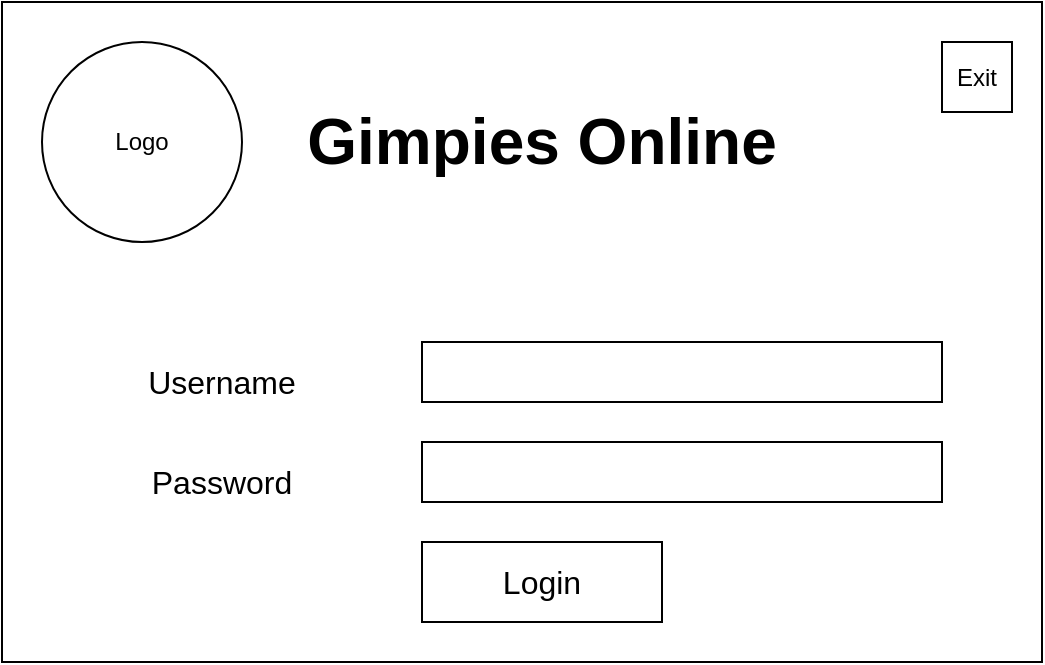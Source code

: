<mxfile version="15.4.3" type="device" pages="7"><diagram id="YErOZvIlvKX-aqIBoLeC" name="Login"><mxGraphModel dx="1422" dy="762" grid="1" gridSize="10" guides="1" tooltips="1" connect="1" arrows="1" fold="1" page="1" pageScale="1" pageWidth="850" pageHeight="1100" math="0" shadow="0"><root><mxCell id="0"/><mxCell id="1" parent="0"/><mxCell id="mrY_jEpD6N9UskdQ60Fi-1" value="" style="rounded=0;whiteSpace=wrap;html=1;fontSize=16;strokeWidth=1;fillColor=#FFFFFF;align=center;" parent="1" vertex="1"><mxGeometry x="40" y="40" width="520" height="330" as="geometry"/></mxCell><mxCell id="GjG0va6-nUNwioRG8laD-2" value="Logo" style="ellipse;whiteSpace=wrap;html=1;aspect=fixed;" parent="1" vertex="1"><mxGeometry x="60" y="60" width="100" height="100" as="geometry"/></mxCell><mxCell id="GjG0va6-nUNwioRG8laD-6" value="Exit" style="whiteSpace=wrap;html=1;aspect=fixed;" parent="1" vertex="1"><mxGeometry x="510" y="60" width="35" height="35" as="geometry"/></mxCell><mxCell id="GjG0va6-nUNwioRG8laD-8" value="&lt;font size=&quot;1&quot;&gt;&lt;b style=&quot;font-size: 32px&quot;&gt;Gimpies Online&lt;/b&gt;&lt;/font&gt;" style="text;html=1;strokeColor=none;fillColor=none;align=center;verticalAlign=middle;whiteSpace=wrap;rounded=0;" parent="1" vertex="1"><mxGeometry x="180" y="95" width="260" height="30" as="geometry"/></mxCell><mxCell id="GjG0va6-nUNwioRG8laD-9" value="" style="rounded=0;whiteSpace=wrap;html=1;fontSize=32;" parent="1" vertex="1"><mxGeometry x="250" y="210" width="260" height="30" as="geometry"/></mxCell><mxCell id="GjG0va6-nUNwioRG8laD-10" value="" style="rounded=0;whiteSpace=wrap;html=1;fontSize=32;" parent="1" vertex="1"><mxGeometry x="250" y="260" width="260" height="30" as="geometry"/></mxCell><mxCell id="GjG0va6-nUNwioRG8laD-11" value="&lt;font style=&quot;font-size: 16px&quot;&gt;Username&lt;br&gt;&lt;/font&gt;" style="text;html=1;strokeColor=none;fillColor=none;align=center;verticalAlign=middle;whiteSpace=wrap;rounded=0;fontSize=32;" parent="1" vertex="1"><mxGeometry x="120" y="210" width="60" height="30" as="geometry"/></mxCell><mxCell id="GjG0va6-nUNwioRG8laD-12" value="&lt;font style=&quot;font-size: 16px&quot;&gt;Password&lt;br&gt;&lt;/font&gt;" style="text;html=1;strokeColor=none;fillColor=none;align=center;verticalAlign=middle;whiteSpace=wrap;rounded=0;fontSize=32;" parent="1" vertex="1"><mxGeometry x="120" y="260" width="60" height="30" as="geometry"/></mxCell><mxCell id="GjG0va6-nUNwioRG8laD-13" value="Login" style="rounded=0;whiteSpace=wrap;html=1;fontSize=16;" parent="1" vertex="1"><mxGeometry x="250" y="310" width="120" height="40" as="geometry"/></mxCell></root></mxGraphModel></diagram><diagram id="LIdeWmZ2QhlVKGjAdidj" name="DashboardAdmin"><mxGraphModel dx="1422" dy="762" grid="1" gridSize="10" guides="1" tooltips="1" connect="1" arrows="1" fold="1" page="1" pageScale="1" pageWidth="850" pageHeight="1100" math="0" shadow="0"><root><mxCell id="YdtZdSXfAYKjv_GdI6Rz-0"/><mxCell id="YdtZdSXfAYKjv_GdI6Rz-1" parent="YdtZdSXfAYKjv_GdI6Rz-0"/><mxCell id="YdtZdSXfAYKjv_GdI6Rz-3" value="" style="rounded=0;whiteSpace=wrap;html=1;fontSize=16;strokeWidth=2;" parent="YdtZdSXfAYKjv_GdI6Rz-1" vertex="1"><mxGeometry x="40" y="40" width="680" height="490" as="geometry"/></mxCell><mxCell id="YdtZdSXfAYKjv_GdI6Rz-4" value="" style="rounded=0;whiteSpace=wrap;html=1;fontSize=16;strokeWidth=1;" parent="YdtZdSXfAYKjv_GdI6Rz-1" vertex="1"><mxGeometry x="40" y="40" width="220" height="490" as="geometry"/></mxCell><mxCell id="YdtZdSXfAYKjv_GdI6Rz-5" value="Voorraad ListView" style="rounded=0;whiteSpace=wrap;html=1;fontSize=16;strokeWidth=1;" parent="YdtZdSXfAYKjv_GdI6Rz-1" vertex="1"><mxGeometry x="260" y="110" width="460" height="420" as="geometry"/></mxCell><mxCell id="YdtZdSXfAYKjv_GdI6Rz-6" value="Logo" style="ellipse;whiteSpace=wrap;html=1;fontSize=16;strokeWidth=1;" parent="YdtZdSXfAYKjv_GdI6Rz-1" vertex="1"><mxGeometry x="100" y="50" width="100" height="100" as="geometry"/></mxCell><mxCell id="YdtZdSXfAYKjv_GdI6Rz-7" value="Voorraad Schoenen Bekijken" style="text;html=1;strokeColor=none;fillColor=none;align=center;verticalAlign=middle;whiteSpace=wrap;rounded=0;fontSize=16;" parent="YdtZdSXfAYKjv_GdI6Rz-1" vertex="1"><mxGeometry x="45" y="170" width="210" height="30" as="geometry"/></mxCell><mxCell id="YdtZdSXfAYKjv_GdI6Rz-8" value="Schoenen Beheer" style="text;html=1;strokeColor=none;fillColor=none;align=center;verticalAlign=middle;whiteSpace=wrap;rounded=0;fontSize=16;" parent="YdtZdSXfAYKjv_GdI6Rz-1" vertex="1"><mxGeometry x="45" y="200" width="210" height="30" as="geometry"/></mxCell><mxCell id="YdtZdSXfAYKjv_GdI6Rz-9" value="" style="rounded=0;whiteSpace=wrap;html=1;fontSize=16;strokeWidth=2;" parent="YdtZdSXfAYKjv_GdI6Rz-1" vertex="1"><mxGeometry x="40" y="550" width="680" height="490" as="geometry"/></mxCell><mxCell id="YdtZdSXfAYKjv_GdI6Rz-10" value="" style="rounded=0;whiteSpace=wrap;html=1;fontSize=16;strokeWidth=1;" parent="YdtZdSXfAYKjv_GdI6Rz-1" vertex="1"><mxGeometry x="40" y="550" width="220" height="490" as="geometry"/></mxCell><mxCell id="YdtZdSXfAYKjv_GdI6Rz-11" value="&lt;span&gt;Voorraad ListView&lt;/span&gt;" style="rounded=0;whiteSpace=wrap;html=1;fontSize=16;strokeWidth=1;" parent="YdtZdSXfAYKjv_GdI6Rz-1" vertex="1"><mxGeometry x="260" y="620" width="460" height="420" as="geometry"/></mxCell><mxCell id="YdtZdSXfAYKjv_GdI6Rz-12" value="Logo" style="ellipse;whiteSpace=wrap;html=1;fontSize=16;strokeWidth=1;" parent="YdtZdSXfAYKjv_GdI6Rz-1" vertex="1"><mxGeometry x="100" y="560" width="100" height="100" as="geometry"/></mxCell><mxCell id="YdtZdSXfAYKjv_GdI6Rz-13" value="Voorraad Schoenen Bekijken" style="text;html=1;strokeColor=none;fillColor=none;align=center;verticalAlign=middle;whiteSpace=wrap;rounded=0;fontSize=16;" parent="YdtZdSXfAYKjv_GdI6Rz-1" vertex="1"><mxGeometry x="45" y="680" width="210" height="30" as="geometry"/></mxCell><mxCell id="YdtZdSXfAYKjv_GdI6Rz-14" value="Schoenen Beheer" style="text;html=1;strokeColor=none;fillColor=none;align=center;verticalAlign=middle;whiteSpace=wrap;rounded=0;fontSize=16;" parent="YdtZdSXfAYKjv_GdI6Rz-1" vertex="1"><mxGeometry x="45" y="710" width="210" height="30" as="geometry"/></mxCell><mxCell id="YdtZdSXfAYKjv_GdI6Rz-15" value="" style="endArrow=classic;html=1;rounded=0;fontSize=16;edgeStyle=orthogonalEdgeStyle;entryX=0;entryY=0.5;entryDx=0;entryDy=0;" parent="YdtZdSXfAYKjv_GdI6Rz-1" target="YdtZdSXfAYKjv_GdI6Rz-18" edge="1"><mxGeometry relative="1" as="geometry"><mxPoint x="230" y="720" as="sourcePoint"/><mxPoint x="290" y="720" as="targetPoint"/></mxGeometry></mxCell><mxCell id="YdtZdSXfAYKjv_GdI6Rz-18" value="" style="rounded=0;whiteSpace=wrap;html=1;fontSize=16;strokeWidth=1;align=center;" parent="YdtZdSXfAYKjv_GdI6Rz-1" vertex="1"><mxGeometry x="305" y="710" width="205" height="110" as="geometry"/></mxCell><mxCell id="YdtZdSXfAYKjv_GdI6Rz-19" value="" style="rounded=0;whiteSpace=wrap;html=1;fontSize=16;strokeWidth=1;align=center;fillColor=#E6E6E6;" parent="YdtZdSXfAYKjv_GdI6Rz-1" vertex="1"><mxGeometry x="305" y="710" width="35" height="110" as="geometry"/></mxCell><mxCell id="YdtZdSXfAYKjv_GdI6Rz-20" value="Schoenen Toevoegen" style="text;html=1;strokeColor=none;fillColor=none;align=left;verticalAlign=middle;whiteSpace=wrap;rounded=0;fontSize=16;" parent="YdtZdSXfAYKjv_GdI6Rz-1" vertex="1"><mxGeometry x="340" y="710" width="162" height="30" as="geometry"/></mxCell><mxCell id="YdtZdSXfAYKjv_GdI6Rz-21" value="Schoenen Aanpassen" style="text;html=1;strokeColor=none;fillColor=none;align=center;verticalAlign=middle;whiteSpace=wrap;rounded=0;fontSize=16;" parent="YdtZdSXfAYKjv_GdI6Rz-1" vertex="1"><mxGeometry x="340" y="740" width="162" height="30" as="geometry"/></mxCell><mxCell id="YdtZdSXfAYKjv_GdI6Rz-22" value="Schoenen Verwijderen" style="text;html=1;strokeColor=none;fillColor=none;align=left;verticalAlign=middle;whiteSpace=wrap;rounded=0;fontSize=16;" parent="YdtZdSXfAYKjv_GdI6Rz-1" vertex="1"><mxGeometry x="342" y="770" width="166" height="30" as="geometry"/></mxCell><mxCell id="YdtZdSXfAYKjv_GdI6Rz-23" value="Exit" style="rounded=0;whiteSpace=wrap;html=1;fontSize=16;strokeWidth=1;fillColor=#E6E6E6;align=center;" parent="YdtZdSXfAYKjv_GdI6Rz-1" vertex="1"><mxGeometry x="670" y="560" width="40" height="40" as="geometry"/></mxCell><mxCell id="YdtZdSXfAYKjv_GdI6Rz-24" value="Exit" style="rounded=0;whiteSpace=wrap;html=1;fontSize=16;strokeWidth=1;fillColor=#E6E6E6;align=center;" parent="YdtZdSXfAYKjv_GdI6Rz-1" vertex="1"><mxGeometry x="670" y="50" width="40" height="40" as="geometry"/></mxCell></root></mxGraphModel></diagram><diagram id="tx64zY1Yo1zasbaA9tQ1" name="DashboardVerkoper"><mxGraphModel dx="1422" dy="762" grid="1" gridSize="10" guides="1" tooltips="1" connect="1" arrows="1" fold="1" page="1" pageScale="1" pageWidth="850" pageHeight="1100" math="0" shadow="0"><root><mxCell id="H6u19IazULu1iDuoxa91-0"/><mxCell id="H6u19IazULu1iDuoxa91-1" parent="H6u19IazULu1iDuoxa91-0"/><mxCell id="H6u19IazULu1iDuoxa91-2" value="" style="rounded=0;whiteSpace=wrap;html=1;fontSize=16;strokeWidth=2;" parent="H6u19IazULu1iDuoxa91-1" vertex="1"><mxGeometry x="40" y="40" width="680" height="490" as="geometry"/></mxCell><mxCell id="H6u19IazULu1iDuoxa91-3" value="" style="rounded=0;whiteSpace=wrap;html=1;fontSize=16;strokeWidth=1;" parent="H6u19IazULu1iDuoxa91-1" vertex="1"><mxGeometry x="40" y="40" width="220" height="490" as="geometry"/></mxCell><mxCell id="H6u19IazULu1iDuoxa91-4" value="Voorraad ListView" style="rounded=0;whiteSpace=wrap;html=1;fontSize=16;strokeWidth=1;" parent="H6u19IazULu1iDuoxa91-1" vertex="1"><mxGeometry x="260" y="110" width="460" height="420" as="geometry"/></mxCell><mxCell id="H6u19IazULu1iDuoxa91-5" value="Logo" style="ellipse;whiteSpace=wrap;html=1;fontSize=16;strokeWidth=1;" parent="H6u19IazULu1iDuoxa91-1" vertex="1"><mxGeometry x="100" y="50" width="100" height="100" as="geometry"/></mxCell><mxCell id="H6u19IazULu1iDuoxa91-6" value="Voorraad Schoenen Bekijken" style="text;html=1;strokeColor=none;fillColor=none;align=center;verticalAlign=middle;whiteSpace=wrap;rounded=0;fontSize=16;" parent="H6u19IazULu1iDuoxa91-1" vertex="1"><mxGeometry x="45" y="170" width="210" height="30" as="geometry"/></mxCell><mxCell id="H6u19IazULu1iDuoxa91-7" value="Schoenen Verkopen" style="text;html=1;strokeColor=none;fillColor=none;align=center;verticalAlign=middle;whiteSpace=wrap;rounded=0;fontSize=16;" parent="H6u19IazULu1iDuoxa91-1" vertex="1"><mxGeometry x="45" y="200" width="210" height="30" as="geometry"/></mxCell><mxCell id="H6u19IazULu1iDuoxa91-8" value="Exit" style="rounded=0;whiteSpace=wrap;html=1;fontSize=16;strokeWidth=1;fillColor=#E6E6E6;align=center;" parent="H6u19IazULu1iDuoxa91-1" vertex="1"><mxGeometry x="670" y="50" width="40" height="40" as="geometry"/></mxCell></root></mxGraphModel></diagram><diagram id="voXzDncrG2Uil2L5ZJZM" name="VerkoopPopup"><mxGraphModel dx="1422" dy="762" grid="1" gridSize="10" guides="1" tooltips="1" connect="1" arrows="1" fold="1" page="1" pageScale="1" pageWidth="850" pageHeight="1100" math="0" shadow="0"><root><mxCell id="zqEMlXs0yoYjMSs-Z9IE-0"/><mxCell id="zqEMlXs0yoYjMSs-Z9IE-1" parent="zqEMlXs0yoYjMSs-Z9IE-0"/><mxCell id="gx8v1Us9tiE9KakSn_22-0" value="" style="rounded=0;whiteSpace=wrap;html=1;fontSize=16;strokeWidth=1;fillColor=#FFFFFF;align=center;" vertex="1" parent="zqEMlXs0yoYjMSs-Z9IE-1"><mxGeometry x="40" y="40" width="420" height="280" as="geometry"/></mxCell><mxCell id="gx8v1Us9tiE9KakSn_22-3" value="Generate" style="rounded=0;whiteSpace=wrap;html=1;" vertex="1" parent="zqEMlXs0yoYjMSs-Z9IE-1"><mxGeometry x="120" y="110" width="90" height="30" as="geometry"/></mxCell><mxCell id="gx8v1Us9tiE9KakSn_22-4" value="Shoe Number:" style="text;html=1;strokeColor=none;fillColor=none;align=center;verticalAlign=middle;whiteSpace=wrap;rounded=0;" vertex="1" parent="zqEMlXs0yoYjMSs-Z9IE-1"><mxGeometry x="80" y="70" width="90" height="30" as="geometry"/></mxCell><mxCell id="gx8v1Us9tiE9KakSn_22-5" value="" style="rounded=0;whiteSpace=wrap;html=1;" vertex="1" parent="zqEMlXs0yoYjMSs-Z9IE-1"><mxGeometry x="200" y="70" width="30" height="25" as="geometry"/></mxCell><mxCell id="gx8v1Us9tiE9KakSn_22-9" value="Verkoop" style="rounded=0;whiteSpace=wrap;html=1;" vertex="1" parent="zqEMlXs0yoYjMSs-Z9IE-1"><mxGeometry x="120" y="200" width="90" height="30" as="geometry"/></mxCell><mxCell id="gx8v1Us9tiE9KakSn_22-10" value="Aantal Verkopers:" style="text;html=1;strokeColor=none;fillColor=none;align=center;verticalAlign=middle;whiteSpace=wrap;rounded=0;" vertex="1" parent="zqEMlXs0yoYjMSs-Z9IE-1"><mxGeometry x="80" y="160" width="110" height="30" as="geometry"/></mxCell><mxCell id="gx8v1Us9tiE9KakSn_22-11" value="" style="rounded=0;whiteSpace=wrap;html=1;" vertex="1" parent="zqEMlXs0yoYjMSs-Z9IE-1"><mxGeometry x="200" y="160" width="30" height="25" as="geometry"/></mxCell><mxCell id="gx8v1Us9tiE9KakSn_22-12" value="Generated Schoenen&amp;nbsp;&lt;br&gt;Info hier." style="rounded=0;whiteSpace=wrap;html=1;align=center;" vertex="1" parent="zqEMlXs0yoYjMSs-Z9IE-1"><mxGeometry x="270" y="70" width="160" height="190" as="geometry"/></mxCell></root></mxGraphModel></diagram><diagram id="osStUX3r1FGX5T74HJhC" name="Schoenen Aanpassen"><mxGraphModel dx="1422" dy="762" grid="1" gridSize="10" guides="1" tooltips="1" connect="1" arrows="1" fold="1" page="1" pageScale="1" pageWidth="850" pageHeight="1100" math="0" shadow="0"><root><mxCell id="BOj0xPhEXoQtqUstc0US-0"/><mxCell id="BOj0xPhEXoQtqUstc0US-1" parent="BOj0xPhEXoQtqUstc0US-0"/><mxCell id="8-UgKmuLl2gAhj2c4XIv-0" value="" style="rounded=0;whiteSpace=wrap;html=1;fontSize=16;strokeWidth=1;fillColor=#FFFFFF;align=center;" parent="BOj0xPhEXoQtqUstc0US-1" vertex="1"><mxGeometry x="50" y="40" width="470" height="520" as="geometry"/></mxCell><mxCell id="8-UgKmuLl2gAhj2c4XIv-1" value="Logo" style="ellipse;whiteSpace=wrap;html=1;aspect=fixed;" parent="BOj0xPhEXoQtqUstc0US-1" vertex="1"><mxGeometry x="60" y="60" width="100" height="100" as="geometry"/></mxCell><mxCell id="8-UgKmuLl2gAhj2c4XIv-2" value="Exit" style="whiteSpace=wrap;html=1;aspect=fixed;" parent="BOj0xPhEXoQtqUstc0US-1" vertex="1"><mxGeometry x="70" y="465" width="55" height="55" as="geometry"/></mxCell><mxCell id="8-UgKmuLl2gAhj2c4XIv-3" value="&lt;font size=&quot;1&quot;&gt;&lt;b style=&quot;font-size: 32px&quot;&gt;Gimpies Online&lt;/b&gt;&lt;/font&gt;" style="text;html=1;strokeColor=none;fillColor=none;align=center;verticalAlign=middle;whiteSpace=wrap;rounded=0;" parent="BOj0xPhEXoQtqUstc0US-1" vertex="1"><mxGeometry x="180" y="95" width="260" height="30" as="geometry"/></mxCell><mxCell id="8-UgKmuLl2gAhj2c4XIv-4" value="" style="rounded=0;whiteSpace=wrap;html=1;fontSize=32;" parent="BOj0xPhEXoQtqUstc0US-1" vertex="1"><mxGeometry x="250" y="270" width="170" height="30" as="geometry"/></mxCell><mxCell id="8-UgKmuLl2gAhj2c4XIv-6" value="&lt;font style=&quot;font-size: 16px&quot;&gt;Merk&lt;br&gt;&lt;/font&gt;" style="text;html=1;strokeColor=none;fillColor=none;align=center;verticalAlign=middle;whiteSpace=wrap;rounded=0;fontSize=32;" parent="BOj0xPhEXoQtqUstc0US-1" vertex="1"><mxGeometry x="120" y="270" width="60" height="30" as="geometry"/></mxCell><mxCell id="8-UgKmuLl2gAhj2c4XIv-7" value="&lt;font style=&quot;font-size: 16px&quot;&gt;Type&lt;br&gt;&lt;/font&gt;" style="text;html=1;strokeColor=none;fillColor=none;align=center;verticalAlign=middle;whiteSpace=wrap;rounded=0;fontSize=32;" parent="BOj0xPhEXoQtqUstc0US-1" vertex="1"><mxGeometry x="120" y="310" width="60" height="30" as="geometry"/></mxCell><mxCell id="8-UgKmuLl2gAhj2c4XIv-11" value="&lt;font style=&quot;font-size: 16px&quot;&gt;Maat&lt;br&gt;&lt;/font&gt;" style="text;html=1;strokeColor=none;fillColor=none;align=center;verticalAlign=middle;whiteSpace=wrap;rounded=0;fontSize=32;" parent="BOj0xPhEXoQtqUstc0US-1" vertex="1"><mxGeometry x="120" y="350" width="60" height="30" as="geometry"/></mxCell><mxCell id="8-UgKmuLl2gAhj2c4XIv-12" value="&lt;font style=&quot;font-size: 16px&quot;&gt;Kleur&lt;br&gt;&lt;/font&gt;" style="text;html=1;strokeColor=none;fillColor=none;align=center;verticalAlign=middle;whiteSpace=wrap;rounded=0;fontSize=32;" parent="BOj0xPhEXoQtqUstc0US-1" vertex="1"><mxGeometry x="120" y="390" width="60" height="30" as="geometry"/></mxCell><mxCell id="8-UgKmuLl2gAhj2c4XIv-15" value="&lt;font style=&quot;font-size: 16px&quot;&gt;Aantal&lt;br&gt;&lt;/font&gt;" style="text;html=1;strokeColor=none;fillColor=none;align=center;verticalAlign=middle;whiteSpace=wrap;rounded=0;fontSize=32;" parent="BOj0xPhEXoQtqUstc0US-1" vertex="1"><mxGeometry x="120" y="430" width="60" height="30" as="geometry"/></mxCell><mxCell id="8-UgKmuLl2gAhj2c4XIv-16" value="&lt;font style=&quot;font-size: 16px&quot;&gt;Prijs&lt;br&gt;&lt;/font&gt;" style="text;html=1;strokeColor=none;fillColor=none;align=center;verticalAlign=middle;whiteSpace=wrap;rounded=0;fontSize=32;" parent="BOj0xPhEXoQtqUstc0US-1" vertex="1"><mxGeometry x="120" y="470" width="60" height="30" as="geometry"/></mxCell><mxCell id="snh2l2ND_4MX1ynW44kx-0" value="" style="rounded=0;whiteSpace=wrap;html=1;fontSize=32;" vertex="1" parent="BOj0xPhEXoQtqUstc0US-1"><mxGeometry x="250" y="310" width="170" height="30" as="geometry"/></mxCell><mxCell id="snh2l2ND_4MX1ynW44kx-1" value="" style="rounded=0;whiteSpace=wrap;html=1;fontSize=32;" vertex="1" parent="BOj0xPhEXoQtqUstc0US-1"><mxGeometry x="250" y="350" width="170" height="30" as="geometry"/></mxCell><mxCell id="snh2l2ND_4MX1ynW44kx-2" value="" style="rounded=0;whiteSpace=wrap;html=1;fontSize=32;" vertex="1" parent="BOj0xPhEXoQtqUstc0US-1"><mxGeometry x="250" y="390" width="170" height="30" as="geometry"/></mxCell><mxCell id="snh2l2ND_4MX1ynW44kx-3" value="" style="rounded=0;whiteSpace=wrap;html=1;fontSize=32;" vertex="1" parent="BOj0xPhEXoQtqUstc0US-1"><mxGeometry x="250" y="430" width="170" height="30" as="geometry"/></mxCell><mxCell id="snh2l2ND_4MX1ynW44kx-4" value="" style="rounded=0;whiteSpace=wrap;html=1;fontSize=32;" vertex="1" parent="BOj0xPhEXoQtqUstc0US-1"><mxGeometry x="250" y="470" width="170" height="30" as="geometry"/></mxCell><mxCell id="snh2l2ND_4MX1ynW44kx-5" value="&lt;font style=&quot;font-size: 16px&quot;&gt;Nummer&lt;br&gt;&lt;/font&gt;" style="text;html=1;strokeColor=none;fillColor=none;align=center;verticalAlign=middle;whiteSpace=wrap;rounded=0;fontSize=32;" vertex="1" parent="BOj0xPhEXoQtqUstc0US-1"><mxGeometry x="120" y="190" width="60" height="30" as="geometry"/></mxCell><mxCell id="snh2l2ND_4MX1ynW44kx-6" value="" style="rounded=0;whiteSpace=wrap;html=1;fontSize=32;" vertex="1" parent="BOj0xPhEXoQtqUstc0US-1"><mxGeometry x="250" y="190" width="170" height="30" as="geometry"/></mxCell><mxCell id="snh2l2ND_4MX1ynW44kx-7" value="Generate" style="rounded=0;whiteSpace=wrap;html=1;align=center;" vertex="1" parent="BOj0xPhEXoQtqUstc0US-1"><mxGeometry x="250" y="230" width="100" height="30" as="geometry"/></mxCell><mxCell id="snh2l2ND_4MX1ynW44kx-8" value="Undo" style="rounded=0;whiteSpace=wrap;html=1;align=center;" vertex="1" parent="BOj0xPhEXoQtqUstc0US-1"><mxGeometry x="360" y="230" width="60" height="30" as="geometry"/></mxCell><mxCell id="snh2l2ND_4MX1ynW44kx-10" value="&lt;font size=&quot;1&quot;&gt;&lt;b style=&quot;font-size: 19px&quot;&gt;Schoenen Aanpassen&lt;/b&gt;&lt;/font&gt;" style="text;html=1;strokeColor=none;fillColor=none;align=center;verticalAlign=middle;whiteSpace=wrap;rounded=0;" vertex="1" parent="BOj0xPhEXoQtqUstc0US-1"><mxGeometry x="285" y="140" width="260" height="30" as="geometry"/></mxCell><mxCell id="snh2l2ND_4MX1ynW44kx-11" value="Proceed" style="whiteSpace=wrap;html=1;aspect=fixed;" vertex="1" parent="BOj0xPhEXoQtqUstc0US-1"><mxGeometry x="450" y="465" width="55" height="55" as="geometry"/></mxCell></root></mxGraphModel></diagram><diagram id="9v998QOsNU76mt7MAc-b" name="Schoenen Toevoegen"><mxGraphModel dx="1422" dy="762" grid="1" gridSize="10" guides="1" tooltips="1" connect="1" arrows="1" fold="1" page="1" pageScale="1" pageWidth="850" pageHeight="1100" math="0" shadow="0"><root><mxCell id="XIKVIBYUx873NZawnIwH-0"/><mxCell id="XIKVIBYUx873NZawnIwH-1" parent="XIKVIBYUx873NZawnIwH-0"/><mxCell id="XIKVIBYUx873NZawnIwH-2" value="" style="rounded=0;whiteSpace=wrap;html=1;fontSize=16;strokeWidth=1;fillColor=#FFFFFF;align=center;" vertex="1" parent="XIKVIBYUx873NZawnIwH-1"><mxGeometry x="50" y="40" width="470" height="480" as="geometry"/></mxCell><mxCell id="XIKVIBYUx873NZawnIwH-3" value="Logo" style="ellipse;whiteSpace=wrap;html=1;aspect=fixed;" vertex="1" parent="XIKVIBYUx873NZawnIwH-1"><mxGeometry x="60" y="60" width="100" height="100" as="geometry"/></mxCell><mxCell id="XIKVIBYUx873NZawnIwH-4" value="Exit" style="whiteSpace=wrap;html=1;aspect=fixed;" vertex="1" parent="XIKVIBYUx873NZawnIwH-1"><mxGeometry x="67.5" y="425" width="55" height="55" as="geometry"/></mxCell><mxCell id="XIKVIBYUx873NZawnIwH-5" value="&lt;font size=&quot;1&quot;&gt;&lt;b style=&quot;font-size: 32px&quot;&gt;Gimpies Online&lt;/b&gt;&lt;/font&gt;" style="text;html=1;strokeColor=none;fillColor=none;align=center;verticalAlign=middle;whiteSpace=wrap;rounded=0;" vertex="1" parent="XIKVIBYUx873NZawnIwH-1"><mxGeometry x="180" y="95" width="260" height="30" as="geometry"/></mxCell><mxCell id="XIKVIBYUx873NZawnIwH-6" value="" style="rounded=0;whiteSpace=wrap;html=1;fontSize=32;" vertex="1" parent="XIKVIBYUx873NZawnIwH-1"><mxGeometry x="247.5" y="230" width="170" height="30" as="geometry"/></mxCell><mxCell id="XIKVIBYUx873NZawnIwH-7" value="&lt;font style=&quot;font-size: 16px&quot;&gt;Merk&lt;br&gt;&lt;/font&gt;" style="text;html=1;strokeColor=none;fillColor=none;align=center;verticalAlign=middle;whiteSpace=wrap;rounded=0;fontSize=32;" vertex="1" parent="XIKVIBYUx873NZawnIwH-1"><mxGeometry x="117.5" y="230" width="60" height="30" as="geometry"/></mxCell><mxCell id="XIKVIBYUx873NZawnIwH-8" value="&lt;font style=&quot;font-size: 16px&quot;&gt;Type&lt;br&gt;&lt;/font&gt;" style="text;html=1;strokeColor=none;fillColor=none;align=center;verticalAlign=middle;whiteSpace=wrap;rounded=0;fontSize=32;" vertex="1" parent="XIKVIBYUx873NZawnIwH-1"><mxGeometry x="117.5" y="270" width="60" height="30" as="geometry"/></mxCell><mxCell id="XIKVIBYUx873NZawnIwH-9" value="&lt;font style=&quot;font-size: 16px&quot;&gt;Maat&lt;br&gt;&lt;/font&gt;" style="text;html=1;strokeColor=none;fillColor=none;align=center;verticalAlign=middle;whiteSpace=wrap;rounded=0;fontSize=32;" vertex="1" parent="XIKVIBYUx873NZawnIwH-1"><mxGeometry x="117.5" y="310" width="60" height="30" as="geometry"/></mxCell><mxCell id="XIKVIBYUx873NZawnIwH-10" value="&lt;font style=&quot;font-size: 16px&quot;&gt;Kleur&lt;br&gt;&lt;/font&gt;" style="text;html=1;strokeColor=none;fillColor=none;align=center;verticalAlign=middle;whiteSpace=wrap;rounded=0;fontSize=32;" vertex="1" parent="XIKVIBYUx873NZawnIwH-1"><mxGeometry x="117.5" y="350" width="60" height="30" as="geometry"/></mxCell><mxCell id="XIKVIBYUx873NZawnIwH-11" value="&lt;font style=&quot;font-size: 16px&quot;&gt;Aantal&lt;br&gt;&lt;/font&gt;" style="text;html=1;strokeColor=none;fillColor=none;align=center;verticalAlign=middle;whiteSpace=wrap;rounded=0;fontSize=32;" vertex="1" parent="XIKVIBYUx873NZawnIwH-1"><mxGeometry x="117.5" y="390" width="60" height="30" as="geometry"/></mxCell><mxCell id="XIKVIBYUx873NZawnIwH-12" value="&lt;font style=&quot;font-size: 16px&quot;&gt;Prijs&lt;br&gt;&lt;/font&gt;" style="text;html=1;strokeColor=none;fillColor=none;align=center;verticalAlign=middle;whiteSpace=wrap;rounded=0;fontSize=32;" vertex="1" parent="XIKVIBYUx873NZawnIwH-1"><mxGeometry x="117.5" y="430" width="60" height="30" as="geometry"/></mxCell><mxCell id="XIKVIBYUx873NZawnIwH-13" value="" style="rounded=0;whiteSpace=wrap;html=1;fontSize=32;" vertex="1" parent="XIKVIBYUx873NZawnIwH-1"><mxGeometry x="247.5" y="270" width="170" height="30" as="geometry"/></mxCell><mxCell id="XIKVIBYUx873NZawnIwH-14" value="" style="rounded=0;whiteSpace=wrap;html=1;fontSize=32;" vertex="1" parent="XIKVIBYUx873NZawnIwH-1"><mxGeometry x="247.5" y="310" width="170" height="30" as="geometry"/></mxCell><mxCell id="XIKVIBYUx873NZawnIwH-15" value="" style="rounded=0;whiteSpace=wrap;html=1;fontSize=32;" vertex="1" parent="XIKVIBYUx873NZawnIwH-1"><mxGeometry x="247.5" y="350" width="170" height="30" as="geometry"/></mxCell><mxCell id="XIKVIBYUx873NZawnIwH-16" value="" style="rounded=0;whiteSpace=wrap;html=1;fontSize=32;" vertex="1" parent="XIKVIBYUx873NZawnIwH-1"><mxGeometry x="247.5" y="390" width="170" height="30" as="geometry"/></mxCell><mxCell id="XIKVIBYUx873NZawnIwH-17" value="" style="rounded=0;whiteSpace=wrap;html=1;fontSize=32;" vertex="1" parent="XIKVIBYUx873NZawnIwH-1"><mxGeometry x="247.5" y="430" width="170" height="30" as="geometry"/></mxCell><mxCell id="XIKVIBYUx873NZawnIwH-18" value="&lt;font style=&quot;font-size: 16px&quot;&gt;Nummer&lt;br&gt;&lt;/font&gt;" style="text;html=1;strokeColor=none;fillColor=none;align=center;verticalAlign=middle;whiteSpace=wrap;rounded=0;fontSize=32;" vertex="1" parent="XIKVIBYUx873NZawnIwH-1"><mxGeometry x="120" y="190" width="60" height="30" as="geometry"/></mxCell><mxCell id="XIKVIBYUx873NZawnIwH-19" value="" style="rounded=0;whiteSpace=wrap;html=1;fontSize=32;" vertex="1" parent="XIKVIBYUx873NZawnIwH-1"><mxGeometry x="247.5" y="190" width="170" height="30" as="geometry"/></mxCell><mxCell id="XIKVIBYUx873NZawnIwH-20" value="Check" style="rounded=0;whiteSpace=wrap;html=1;align=center;" vertex="1" parent="XIKVIBYUx873NZawnIwH-1"><mxGeometry x="427.5" y="190" width="72.5" height="30" as="geometry"/></mxCell><mxCell id="XIKVIBYUx873NZawnIwH-22" value="&lt;font size=&quot;1&quot;&gt;&lt;b style=&quot;font-size: 19px&quot;&gt;Schoenen Toevoegen&lt;/b&gt;&lt;/font&gt;" style="text;html=1;strokeColor=none;fillColor=none;align=center;verticalAlign=middle;whiteSpace=wrap;rounded=0;" vertex="1" parent="XIKVIBYUx873NZawnIwH-1"><mxGeometry x="260" y="140" width="260" height="30" as="geometry"/></mxCell><mxCell id="XIKVIBYUx873NZawnIwH-23" value="Proceed" style="whiteSpace=wrap;html=1;aspect=fixed;" vertex="1" parent="XIKVIBYUx873NZawnIwH-1"><mxGeometry x="447.5" y="425" width="55" height="55" as="geometry"/></mxCell></root></mxGraphModel></diagram><diagram id="qY0QlQmH6Zc0rUg2Rtpw" name="Schoenen Verwijderen"><mxGraphModel dx="1422" dy="762" grid="1" gridSize="10" guides="1" tooltips="1" connect="1" arrows="1" fold="1" page="1" pageScale="1" pageWidth="850" pageHeight="1100" math="0" shadow="0"><root><mxCell id="6iGKYRkrR6xsSYvoEmAM-0"/><mxCell id="6iGKYRkrR6xsSYvoEmAM-1" parent="6iGKYRkrR6xsSYvoEmAM-0"/><mxCell id="Fkp5MZv9ycuibgEhAQQ2-0" value="" style="rounded=0;whiteSpace=wrap;html=1;fontSize=16;strokeWidth=1;fillColor=#FFFFFF;align=center;" vertex="1" parent="6iGKYRkrR6xsSYvoEmAM-1"><mxGeometry x="50" y="40" width="470" height="480" as="geometry"/></mxCell><mxCell id="Fkp5MZv9ycuibgEhAQQ2-1" value="Logo" style="ellipse;whiteSpace=wrap;html=1;aspect=fixed;" vertex="1" parent="6iGKYRkrR6xsSYvoEmAM-1"><mxGeometry x="60" y="60" width="100" height="100" as="geometry"/></mxCell><mxCell id="Fkp5MZv9ycuibgEhAQQ2-2" value="Exit" style="whiteSpace=wrap;html=1;aspect=fixed;" vertex="1" parent="6iGKYRkrR6xsSYvoEmAM-1"><mxGeometry x="67.5" y="425" width="55" height="55" as="geometry"/></mxCell><mxCell id="Fkp5MZv9ycuibgEhAQQ2-3" value="&lt;font size=&quot;1&quot;&gt;&lt;b style=&quot;font-size: 32px&quot;&gt;Gimpies Online&lt;/b&gt;&lt;/font&gt;" style="text;html=1;strokeColor=none;fillColor=none;align=center;verticalAlign=middle;whiteSpace=wrap;rounded=0;" vertex="1" parent="6iGKYRkrR6xsSYvoEmAM-1"><mxGeometry x="180" y="95" width="260" height="30" as="geometry"/></mxCell><mxCell id="Fkp5MZv9ycuibgEhAQQ2-16" value="&lt;font style=&quot;font-size: 16px&quot;&gt;Shoe Nummer&lt;br&gt;&lt;/font&gt;" style="text;html=1;strokeColor=none;fillColor=none;align=center;verticalAlign=middle;whiteSpace=wrap;rounded=0;fontSize=32;" vertex="1" parent="6iGKYRkrR6xsSYvoEmAM-1"><mxGeometry x="85" y="190" width="130" height="30" as="geometry"/></mxCell><mxCell id="Fkp5MZv9ycuibgEhAQQ2-17" value="" style="rounded=0;whiteSpace=wrap;html=1;fontSize=32;" vertex="1" parent="6iGKYRkrR6xsSYvoEmAM-1"><mxGeometry x="232.5" y="190" width="137.5" height="30" as="geometry"/></mxCell><mxCell id="Fkp5MZv9ycuibgEhAQQ2-18" value="Generate" style="rounded=0;whiteSpace=wrap;html=1;align=center;" vertex="1" parent="6iGKYRkrR6xsSYvoEmAM-1"><mxGeometry x="412.5" y="190" width="72.5" height="30" as="geometry"/></mxCell><mxCell id="Fkp5MZv9ycuibgEhAQQ2-19" value="&lt;font size=&quot;1&quot;&gt;&lt;b style=&quot;font-size: 19px&quot;&gt;Schoenen Verwijderen&lt;/b&gt;&lt;/font&gt;" style="text;html=1;strokeColor=none;fillColor=none;align=center;verticalAlign=middle;whiteSpace=wrap;rounded=0;" vertex="1" parent="6iGKYRkrR6xsSYvoEmAM-1"><mxGeometry x="260" y="140" width="260" height="30" as="geometry"/></mxCell><mxCell id="Fkp5MZv9ycuibgEhAQQ2-20" value="Proceed" style="whiteSpace=wrap;html=1;aspect=fixed;" vertex="1" parent="6iGKYRkrR6xsSYvoEmAM-1"><mxGeometry x="447.5" y="425" width="55" height="55" as="geometry"/></mxCell><mxCell id="Fkp5MZv9ycuibgEhAQQ2-21" value="&lt;font style=&quot;font-size: 16px&quot;&gt;Check Field&lt;/font&gt;" style="rounded=0;whiteSpace=wrap;html=1;fontSize=32;" vertex="1" parent="6iGKYRkrR6xsSYvoEmAM-1"><mxGeometry x="232.5" y="240" width="137.5" height="180" as="geometry"/></mxCell></root></mxGraphModel></diagram></mxfile>
